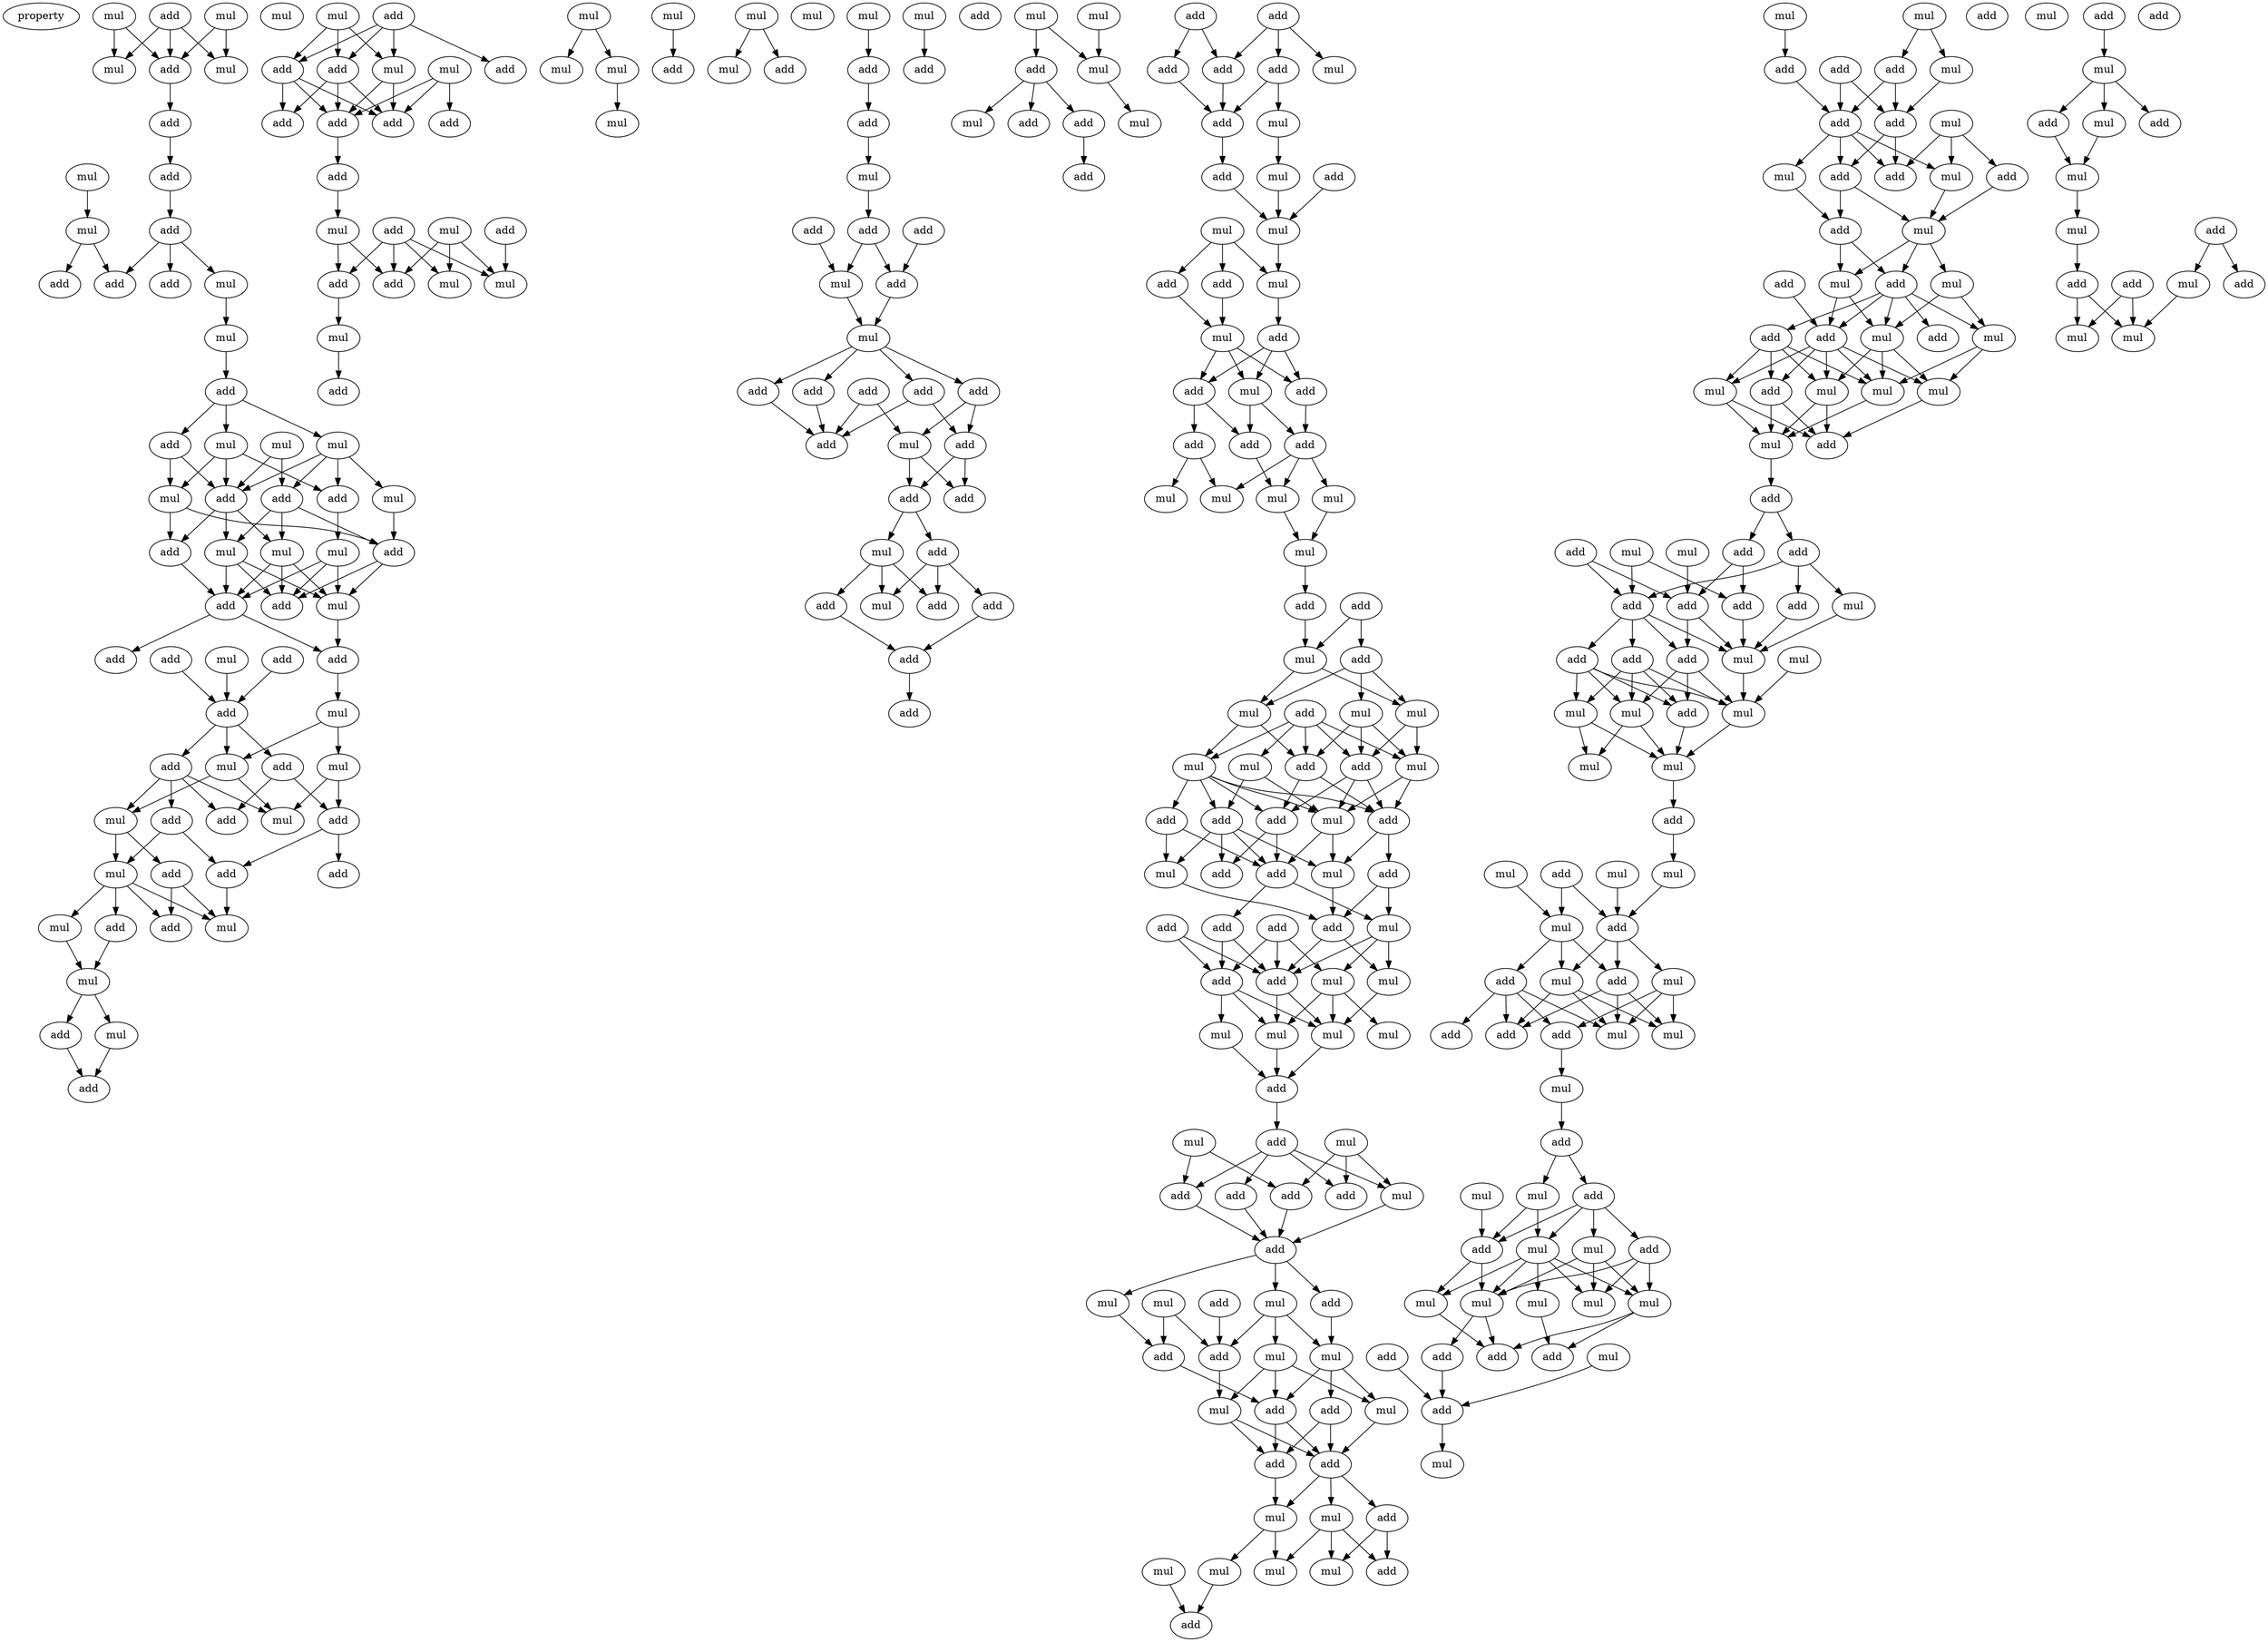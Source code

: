 digraph {
    node [fontcolor=black]
    property [mul=2,lf=1.6]
    0 [ label = mul ];
    1 [ label = add ];
    2 [ label = mul ];
    3 [ label = mul ];
    4 [ label = mul ];
    5 [ label = add ];
    6 [ label = add ];
    7 [ label = add ];
    8 [ label = mul ];
    9 [ label = add ];
    10 [ label = mul ];
    11 [ label = mul ];
    12 [ label = add ];
    13 [ label = add ];
    14 [ label = add ];
    15 [ label = mul ];
    16 [ label = mul ];
    17 [ label = add ];
    18 [ label = mul ];
    19 [ label = add ];
    20 [ label = mul ];
    21 [ label = mul ];
    22 [ label = add ];
    23 [ label = add ];
    24 [ label = add ];
    25 [ label = mul ];
    26 [ label = mul ];
    27 [ label = mul ];
    28 [ label = add ];
    29 [ label = mul ];
    30 [ label = add ];
    31 [ label = mul ];
    32 [ label = add ];
    33 [ label = add ];
    34 [ label = mul ];
    35 [ label = add ];
    36 [ label = add ];
    37 [ label = mul ];
    38 [ label = add ];
    39 [ label = add ];
    40 [ label = mul ];
    41 [ label = add ];
    42 [ label = add ];
    43 [ label = mul ];
    44 [ label = add ];
    45 [ label = mul ];
    46 [ label = add ];
    47 [ label = mul ];
    48 [ label = mul ];
    49 [ label = add ];
    50 [ label = add ];
    51 [ label = add ];
    52 [ label = add ];
    53 [ label = add ];
    54 [ label = mul ];
    55 [ label = mul ];
    56 [ label = mul ];
    57 [ label = add ];
    58 [ label = add ];
    59 [ label = mul ];
    60 [ label = add ];
    61 [ label = mul ];
    62 [ label = add ];
    63 [ label = add ];
    64 [ label = mul ];
    65 [ label = add ];
    66 [ label = add ];
    67 [ label = add ];
    68 [ label = mul ];
    69 [ label = mul ];
    70 [ label = add ];
    71 [ label = add ];
    72 [ label = add ];
    73 [ label = add ];
    74 [ label = add ];
    75 [ label = mul ];
    76 [ label = mul ];
    77 [ label = add ];
    78 [ label = add ];
    79 [ label = add ];
    80 [ label = add ];
    81 [ label = mul ];
    82 [ label = mul ];
    83 [ label = mul ];
    84 [ label = add ];
    85 [ label = mul ];
    86 [ label = mul ];
    87 [ label = mul ];
    88 [ label = mul ];
    89 [ label = mul ];
    90 [ label = mul ];
    91 [ label = add ];
    92 [ label = mul ];
    93 [ label = add ];
    94 [ label = mul ];
    95 [ label = mul ];
    96 [ label = add ];
    97 [ label = add ];
    98 [ label = mul ];
    99 [ label = add ];
    100 [ label = mul ];
    101 [ label = add ];
    102 [ label = add ];
    103 [ label = add ];
    104 [ label = mul ];
    105 [ label = add ];
    106 [ label = mul ];
    107 [ label = add ];
    108 [ label = add ];
    109 [ label = add ];
    110 [ label = add ];
    111 [ label = add ];
    112 [ label = mul ];
    113 [ label = add ];
    114 [ label = add ];
    115 [ label = add ];
    116 [ label = add ];
    117 [ label = add ];
    118 [ label = mul ];
    119 [ label = add ];
    120 [ label = add ];
    121 [ label = mul ];
    122 [ label = add ];
    123 [ label = add ];
    124 [ label = add ];
    125 [ label = mul ];
    126 [ label = add ];
    127 [ label = mul ];
    128 [ label = add ];
    129 [ label = mul ];
    130 [ label = mul ];
    131 [ label = add ];
    132 [ label = add ];
    133 [ label = mul ];
    134 [ label = add ];
    135 [ label = add ];
    136 [ label = add ];
    137 [ label = add ];
    138 [ label = add ];
    139 [ label = mul ];
    140 [ label = add ];
    141 [ label = mul ];
    142 [ label = add ];
    143 [ label = mul ];
    144 [ label = add ];
    145 [ label = add ];
    146 [ label = mul ];
    147 [ label = mul ];
    148 [ label = add ];
    149 [ label = add ];
    150 [ label = mul ];
    151 [ label = mul ];
    152 [ label = add ];
    153 [ label = add ];
    154 [ label = mul ];
    155 [ label = add ];
    156 [ label = add ];
    157 [ label = add ];
    158 [ label = add ];
    159 [ label = mul ];
    160 [ label = mul ];
    161 [ label = mul ];
    162 [ label = mul ];
    163 [ label = mul ];
    164 [ label = add ];
    165 [ label = add ];
    166 [ label = mul ];
    167 [ label = add ];
    168 [ label = mul ];
    169 [ label = add ];
    170 [ label = mul ];
    171 [ label = mul ];
    172 [ label = mul ];
    173 [ label = add ];
    174 [ label = add ];
    175 [ label = mul ];
    176 [ label = mul ];
    177 [ label = add ];
    178 [ label = mul ];
    179 [ label = add ];
    180 [ label = add ];
    181 [ label = add ];
    182 [ label = mul ];
    183 [ label = mul ];
    184 [ label = add ];
    185 [ label = add ];
    186 [ label = add ];
    187 [ label = add ];
    188 [ label = add ];
    189 [ label = add ];
    190 [ label = add ];
    191 [ label = mul ];
    192 [ label = add ];
    193 [ label = mul ];
    194 [ label = add ];
    195 [ label = mul ];
    196 [ label = mul ];
    197 [ label = mul ];
    198 [ label = mul ];
    199 [ label = mul ];
    200 [ label = add ];
    201 [ label = mul ];
    202 [ label = mul ];
    203 [ label = add ];
    204 [ label = add ];
    205 [ label = add ];
    206 [ label = add ];
    207 [ label = mul ];
    208 [ label = add ];
    209 [ label = add ];
    210 [ label = add ];
    211 [ label = mul ];
    212 [ label = mul ];
    213 [ label = add ];
    214 [ label = mul ];
    215 [ label = add ];
    216 [ label = add ];
    217 [ label = mul ];
    218 [ label = mul ];
    219 [ label = add ];
    220 [ label = mul ];
    221 [ label = add ];
    222 [ label = mul ];
    223 [ label = add ];
    224 [ label = add ];
    225 [ label = mul ];
    226 [ label = mul ];
    227 [ label = add ];
    228 [ label = mul ];
    229 [ label = mul ];
    230 [ label = mul ];
    231 [ label = mul ];
    232 [ label = add ];
    233 [ label = add ];
    234 [ label = mul ];
    235 [ label = mul ];
    236 [ label = add ];
    237 [ label = mul ];
    238 [ label = add ];
    239 [ label = add ];
    240 [ label = add ];
    241 [ label = add ];
    242 [ label = mul ];
    243 [ label = mul ];
    244 [ label = add ];
    245 [ label = add ];
    246 [ label = mul ];
    247 [ label = add ];
    248 [ label = add ];
    249 [ label = mul ];
    250 [ label = add ];
    251 [ label = add ];
    252 [ label = mul ];
    253 [ label = mul ];
    254 [ label = add ];
    255 [ label = mul ];
    256 [ label = add ];
    257 [ label = mul ];
    258 [ label = add ];
    259 [ label = add ];
    260 [ label = mul ];
    261 [ label = mul ];
    262 [ label = mul ];
    263 [ label = mul ];
    264 [ label = mul ];
    265 [ label = add ];
    266 [ label = add ];
    267 [ label = add ];
    268 [ label = add ];
    269 [ label = mul ];
    270 [ label = mul ];
    271 [ label = add ];
    272 [ label = add ];
    273 [ label = add ];
    274 [ label = add ];
    275 [ label = add ];
    276 [ label = mul ];
    277 [ label = add ];
    278 [ label = mul ];
    279 [ label = add ];
    280 [ label = add ];
    281 [ label = mul ];
    282 [ label = mul ];
    283 [ label = mul ];
    284 [ label = mul ];
    285 [ label = add ];
    286 [ label = mul ];
    287 [ label = mul ];
    288 [ label = add ];
    289 [ label = mul ];
    290 [ label = mul ];
    291 [ label = add ];
    292 [ label = mul ];
    293 [ label = mul ];
    294 [ label = add ];
    295 [ label = add ];
    296 [ label = mul ];
    297 [ label = mul ];
    298 [ label = add ];
    299 [ label = mul ];
    300 [ label = mul ];
    301 [ label = add ];
    302 [ label = add ];
    303 [ label = add ];
    304 [ label = mul ];
    305 [ label = add ];
    306 [ label = add ];
    307 [ label = mul ];
    308 [ label = mul ];
    309 [ label = mul ];
    310 [ label = add ];
    311 [ label = mul ];
    312 [ label = add ];
    313 [ label = mul ];
    314 [ label = mul ];
    315 [ label = mul ];
    316 [ label = mul ];
    317 [ label = mul ];
    318 [ label = mul ];
    319 [ label = add ];
    320 [ label = add ];
    321 [ label = add ];
    322 [ label = add ];
    323 [ label = add ];
    324 [ label = add ];
    325 [ label = mul ];
    326 [ label = mul ];
    327 [ label = add ];
    328 [ label = mul ];
    329 [ label = add ];
    330 [ label = mul ];
    331 [ label = add ];
    332 [ label = add ];
    333 [ label = mul ];
    334 [ label = add ];
    335 [ label = mul ];
    336 [ label = add ];
    337 [ label = add ];
    338 [ label = add ];
    339 [ label = mul ];
    340 [ label = mul ];
    341 [ label = mul ];
    0 -> 4 [ name = 0 ];
    0 -> 5 [ name = 1 ];
    1 -> 3 [ name = 2 ];
    1 -> 4 [ name = 3 ];
    1 -> 5 [ name = 4 ];
    2 -> 3 [ name = 5 ];
    2 -> 5 [ name = 6 ];
    5 -> 6 [ name = 7 ];
    6 -> 7 [ name = 8 ];
    7 -> 9 [ name = 9 ];
    8 -> 11 [ name = 10 ];
    9 -> 12 [ name = 11 ];
    9 -> 14 [ name = 12 ];
    9 -> 15 [ name = 13 ];
    11 -> 12 [ name = 14 ];
    11 -> 13 [ name = 15 ];
    15 -> 16 [ name = 16 ];
    16 -> 17 [ name = 17 ];
    17 -> 18 [ name = 18 ];
    17 -> 19 [ name = 19 ];
    17 -> 20 [ name = 20 ];
    18 -> 22 [ name = 21 ];
    18 -> 23 [ name = 22 ];
    18 -> 24 [ name = 23 ];
    18 -> 26 [ name = 24 ];
    19 -> 23 [ name = 25 ];
    19 -> 25 [ name = 26 ];
    20 -> 22 [ name = 27 ];
    20 -> 23 [ name = 28 ];
    20 -> 25 [ name = 29 ];
    21 -> 23 [ name = 30 ];
    21 -> 24 [ name = 31 ];
    22 -> 27 [ name = 32 ];
    23 -> 29 [ name = 33 ];
    23 -> 30 [ name = 34 ];
    23 -> 31 [ name = 35 ];
    24 -> 28 [ name = 36 ];
    24 -> 29 [ name = 37 ];
    24 -> 31 [ name = 38 ];
    25 -> 28 [ name = 39 ];
    25 -> 30 [ name = 40 ];
    26 -> 28 [ name = 41 ];
    27 -> 32 [ name = 42 ];
    27 -> 33 [ name = 43 ];
    27 -> 34 [ name = 44 ];
    28 -> 32 [ name = 45 ];
    28 -> 34 [ name = 46 ];
    29 -> 32 [ name = 47 ];
    29 -> 33 [ name = 48 ];
    29 -> 34 [ name = 49 ];
    30 -> 33 [ name = 50 ];
    31 -> 32 [ name = 51 ];
    31 -> 33 [ name = 52 ];
    31 -> 34 [ name = 53 ];
    33 -> 36 [ name = 54 ];
    33 -> 39 [ name = 55 ];
    34 -> 39 [ name = 56 ];
    35 -> 41 [ name = 57 ];
    37 -> 41 [ name = 58 ];
    38 -> 41 [ name = 59 ];
    39 -> 40 [ name = 60 ];
    40 -> 43 [ name = 61 ];
    40 -> 45 [ name = 62 ];
    41 -> 42 [ name = 63 ];
    41 -> 43 [ name = 64 ];
    41 -> 44 [ name = 65 ];
    42 -> 49 [ name = 66 ];
    42 -> 50 [ name = 67 ];
    43 -> 47 [ name = 68 ];
    43 -> 48 [ name = 69 ];
    44 -> 46 [ name = 70 ];
    44 -> 47 [ name = 71 ];
    44 -> 48 [ name = 72 ];
    44 -> 50 [ name = 73 ];
    45 -> 47 [ name = 74 ];
    45 -> 49 [ name = 75 ];
    46 -> 52 [ name = 76 ];
    46 -> 54 [ name = 77 ];
    48 -> 51 [ name = 78 ];
    48 -> 54 [ name = 79 ];
    49 -> 52 [ name = 80 ];
    49 -> 53 [ name = 81 ];
    51 -> 56 [ name = 82 ];
    51 -> 58 [ name = 83 ];
    52 -> 56 [ name = 84 ];
    54 -> 55 [ name = 85 ];
    54 -> 56 [ name = 86 ];
    54 -> 57 [ name = 87 ];
    54 -> 58 [ name = 88 ];
    55 -> 59 [ name = 89 ];
    57 -> 59 [ name = 90 ];
    59 -> 60 [ name = 91 ];
    59 -> 61 [ name = 92 ];
    60 -> 62 [ name = 93 ];
    61 -> 62 [ name = 94 ];
    63 -> 65 [ name = 95 ];
    63 -> 66 [ name = 96 ];
    63 -> 67 [ name = 97 ];
    63 -> 69 [ name = 98 ];
    64 -> 65 [ name = 99 ];
    64 -> 66 [ name = 100 ];
    64 -> 69 [ name = 101 ];
    65 -> 70 [ name = 102 ];
    65 -> 71 [ name = 103 ];
    65 -> 73 [ name = 104 ];
    66 -> 70 [ name = 105 ];
    66 -> 71 [ name = 106 ];
    66 -> 73 [ name = 107 ];
    68 -> 70 [ name = 108 ];
    68 -> 72 [ name = 109 ];
    68 -> 73 [ name = 110 ];
    69 -> 70 [ name = 111 ];
    69 -> 73 [ name = 112 ];
    73 -> 74 [ name = 113 ];
    74 -> 76 [ name = 114 ];
    75 -> 79 [ name = 115 ];
    75 -> 81 [ name = 116 ];
    75 -> 82 [ name = 117 ];
    76 -> 79 [ name = 118 ];
    76 -> 80 [ name = 119 ];
    77 -> 79 [ name = 120 ];
    77 -> 80 [ name = 121 ];
    77 -> 81 [ name = 122 ];
    77 -> 82 [ name = 123 ];
    78 -> 81 [ name = 124 ];
    80 -> 83 [ name = 125 ];
    83 -> 84 [ name = 126 ];
    85 -> 86 [ name = 127 ];
    85 -> 87 [ name = 128 ];
    87 -> 89 [ name = 129 ];
    88 -> 91 [ name = 130 ];
    90 -> 92 [ name = 131 ];
    90 -> 93 [ name = 132 ];
    95 -> 96 [ name = 133 ];
    96 -> 97 [ name = 134 ];
    97 -> 100 [ name = 135 ];
    98 -> 99 [ name = 136 ];
    100 -> 102 [ name = 137 ];
    101 -> 104 [ name = 138 ];
    102 -> 104 [ name = 139 ];
    102 -> 105 [ name = 140 ];
    103 -> 105 [ name = 141 ];
    104 -> 106 [ name = 142 ];
    105 -> 106 [ name = 143 ];
    106 -> 107 [ name = 144 ];
    106 -> 108 [ name = 145 ];
    106 -> 109 [ name = 146 ];
    106 -> 111 [ name = 147 ];
    107 -> 113 [ name = 148 ];
    107 -> 114 [ name = 149 ];
    108 -> 112 [ name = 150 ];
    108 -> 114 [ name = 151 ];
    109 -> 113 [ name = 152 ];
    110 -> 112 [ name = 153 ];
    110 -> 113 [ name = 154 ];
    111 -> 113 [ name = 155 ];
    112 -> 115 [ name = 156 ];
    112 -> 116 [ name = 157 ];
    114 -> 115 [ name = 158 ];
    114 -> 116 [ name = 159 ];
    115 -> 118 [ name = 160 ];
    115 -> 119 [ name = 161 ];
    118 -> 120 [ name = 162 ];
    118 -> 121 [ name = 163 ];
    118 -> 122 [ name = 164 ];
    119 -> 121 [ name = 165 ];
    119 -> 122 [ name = 166 ];
    119 -> 123 [ name = 167 ];
    120 -> 124 [ name = 168 ];
    123 -> 124 [ name = 169 ];
    124 -> 126 [ name = 170 ];
    125 -> 128 [ name = 171 ];
    125 -> 129 [ name = 172 ];
    127 -> 129 [ name = 173 ];
    128 -> 130 [ name = 174 ];
    128 -> 131 [ name = 175 ];
    128 -> 132 [ name = 176 ];
    129 -> 133 [ name = 177 ];
    132 -> 134 [ name = 178 ];
    135 -> 137 [ name = 179 ];
    135 -> 139 [ name = 180 ];
    135 -> 140 [ name = 181 ];
    136 -> 138 [ name = 182 ];
    136 -> 140 [ name = 183 ];
    137 -> 141 [ name = 184 ];
    137 -> 142 [ name = 185 ];
    138 -> 142 [ name = 186 ];
    140 -> 142 [ name = 187 ];
    141 -> 143 [ name = 188 ];
    142 -> 144 [ name = 189 ];
    143 -> 146 [ name = 190 ];
    144 -> 146 [ name = 191 ];
    145 -> 146 [ name = 192 ];
    146 -> 150 [ name = 193 ];
    147 -> 148 [ name = 194 ];
    147 -> 149 [ name = 195 ];
    147 -> 150 [ name = 196 ];
    148 -> 151 [ name = 197 ];
    149 -> 151 [ name = 198 ];
    150 -> 152 [ name = 199 ];
    151 -> 153 [ name = 200 ];
    151 -> 154 [ name = 201 ];
    151 -> 155 [ name = 202 ];
    152 -> 153 [ name = 203 ];
    152 -> 154 [ name = 204 ];
    152 -> 155 [ name = 205 ];
    153 -> 156 [ name = 206 ];
    154 -> 156 [ name = 207 ];
    154 -> 158 [ name = 208 ];
    155 -> 157 [ name = 209 ];
    155 -> 158 [ name = 210 ];
    156 -> 159 [ name = 211 ];
    156 -> 161 [ name = 212 ];
    156 -> 162 [ name = 213 ];
    157 -> 160 [ name = 214 ];
    157 -> 161 [ name = 215 ];
    158 -> 159 [ name = 216 ];
    159 -> 163 [ name = 217 ];
    162 -> 163 [ name = 218 ];
    163 -> 164 [ name = 219 ];
    164 -> 166 [ name = 220 ];
    165 -> 166 [ name = 221 ];
    165 -> 167 [ name = 222 ];
    166 -> 168 [ name = 223 ];
    166 -> 171 [ name = 224 ];
    167 -> 168 [ name = 225 ];
    167 -> 170 [ name = 226 ];
    167 -> 171 [ name = 227 ];
    168 -> 173 [ name = 228 ];
    168 -> 176 [ name = 229 ];
    169 -> 172 [ name = 230 ];
    169 -> 173 [ name = 231 ];
    169 -> 174 [ name = 232 ];
    169 -> 175 [ name = 233 ];
    169 -> 176 [ name = 234 ];
    170 -> 173 [ name = 235 ];
    170 -> 174 [ name = 236 ];
    170 -> 175 [ name = 237 ];
    171 -> 174 [ name = 238 ];
    171 -> 175 [ name = 239 ];
    172 -> 177 [ name = 240 ];
    172 -> 178 [ name = 241 ];
    173 -> 179 [ name = 242 ];
    173 -> 181 [ name = 243 ];
    174 -> 178 [ name = 244 ];
    174 -> 179 [ name = 245 ];
    174 -> 181 [ name = 246 ];
    175 -> 178 [ name = 247 ];
    175 -> 179 [ name = 248 ];
    176 -> 177 [ name = 249 ];
    176 -> 178 [ name = 250 ];
    176 -> 179 [ name = 251 ];
    176 -> 180 [ name = 252 ];
    176 -> 181 [ name = 253 ];
    177 -> 182 [ name = 254 ];
    177 -> 183 [ name = 255 ];
    177 -> 185 [ name = 256 ];
    177 -> 186 [ name = 257 ];
    178 -> 183 [ name = 258 ];
    178 -> 185 [ name = 259 ];
    179 -> 183 [ name = 260 ];
    179 -> 184 [ name = 261 ];
    180 -> 182 [ name = 262 ];
    180 -> 185 [ name = 263 ];
    181 -> 185 [ name = 264 ];
    181 -> 186 [ name = 265 ];
    182 -> 188 [ name = 266 ];
    183 -> 188 [ name = 267 ];
    184 -> 188 [ name = 268 ];
    184 -> 191 [ name = 269 ];
    185 -> 190 [ name = 270 ];
    185 -> 191 [ name = 271 ];
    187 -> 192 [ name = 272 ];
    187 -> 194 [ name = 273 ];
    188 -> 192 [ name = 274 ];
    188 -> 193 [ name = 275 ];
    189 -> 192 [ name = 276 ];
    189 -> 194 [ name = 277 ];
    189 -> 195 [ name = 278 ];
    190 -> 192 [ name = 279 ];
    190 -> 194 [ name = 280 ];
    191 -> 192 [ name = 281 ];
    191 -> 193 [ name = 282 ];
    191 -> 195 [ name = 283 ];
    192 -> 196 [ name = 284 ];
    192 -> 199 [ name = 285 ];
    193 -> 199 [ name = 286 ];
    194 -> 196 [ name = 287 ];
    194 -> 198 [ name = 288 ];
    194 -> 199 [ name = 289 ];
    195 -> 196 [ name = 290 ];
    195 -> 197 [ name = 291 ];
    195 -> 199 [ name = 292 ];
    196 -> 200 [ name = 293 ];
    198 -> 200 [ name = 294 ];
    199 -> 200 [ name = 295 ];
    200 -> 203 [ name = 296 ];
    201 -> 204 [ name = 297 ];
    201 -> 205 [ name = 298 ];
    202 -> 204 [ name = 299 ];
    202 -> 207 [ name = 300 ];
    202 -> 208 [ name = 301 ];
    203 -> 205 [ name = 302 ];
    203 -> 206 [ name = 303 ];
    203 -> 207 [ name = 304 ];
    203 -> 208 [ name = 305 ];
    204 -> 209 [ name = 306 ];
    205 -> 209 [ name = 307 ];
    206 -> 209 [ name = 308 ];
    207 -> 209 [ name = 309 ];
    209 -> 211 [ name = 310 ];
    209 -> 212 [ name = 311 ];
    209 -> 213 [ name = 312 ];
    210 -> 215 [ name = 313 ];
    211 -> 215 [ name = 314 ];
    211 -> 217 [ name = 315 ];
    211 -> 218 [ name = 316 ];
    212 -> 216 [ name = 317 ];
    213 -> 218 [ name = 318 ];
    214 -> 215 [ name = 319 ];
    214 -> 216 [ name = 320 ];
    215 -> 220 [ name = 321 ];
    216 -> 219 [ name = 322 ];
    217 -> 219 [ name = 323 ];
    217 -> 220 [ name = 324 ];
    217 -> 222 [ name = 325 ];
    218 -> 219 [ name = 326 ];
    218 -> 221 [ name = 327 ];
    218 -> 222 [ name = 328 ];
    219 -> 223 [ name = 329 ];
    219 -> 224 [ name = 330 ];
    220 -> 223 [ name = 331 ];
    220 -> 224 [ name = 332 ];
    221 -> 223 [ name = 333 ];
    221 -> 224 [ name = 334 ];
    222 -> 223 [ name = 335 ];
    223 -> 225 [ name = 336 ];
    223 -> 226 [ name = 337 ];
    223 -> 227 [ name = 338 ];
    224 -> 225 [ name = 339 ];
    225 -> 228 [ name = 340 ];
    225 -> 230 [ name = 341 ];
    226 -> 229 [ name = 342 ];
    226 -> 230 [ name = 343 ];
    226 -> 232 [ name = 344 ];
    227 -> 229 [ name = 345 ];
    227 -> 232 [ name = 346 ];
    228 -> 233 [ name = 347 ];
    231 -> 233 [ name = 348 ];
    234 -> 236 [ name = 349 ];
    234 -> 237 [ name = 350 ];
    235 -> 239 [ name = 351 ];
    236 -> 240 [ name = 352 ];
    236 -> 241 [ name = 353 ];
    237 -> 241 [ name = 354 ];
    238 -> 240 [ name = 355 ];
    238 -> 241 [ name = 356 ];
    239 -> 240 [ name = 357 ];
    240 -> 243 [ name = 358 ];
    240 -> 245 [ name = 359 ];
    240 -> 246 [ name = 360 ];
    240 -> 247 [ name = 361 ];
    241 -> 245 [ name = 362 ];
    241 -> 247 [ name = 363 ];
    242 -> 244 [ name = 364 ];
    242 -> 246 [ name = 365 ];
    242 -> 247 [ name = 366 ];
    243 -> 248 [ name = 367 ];
    244 -> 249 [ name = 368 ];
    245 -> 248 [ name = 369 ];
    245 -> 249 [ name = 370 ];
    246 -> 249 [ name = 371 ];
    248 -> 250 [ name = 372 ];
    248 -> 252 [ name = 373 ];
    249 -> 250 [ name = 374 ];
    249 -> 252 [ name = 375 ];
    249 -> 253 [ name = 376 ];
    250 -> 254 [ name = 377 ];
    250 -> 255 [ name = 378 ];
    250 -> 256 [ name = 379 ];
    250 -> 257 [ name = 380 ];
    250 -> 258 [ name = 381 ];
    251 -> 258 [ name = 382 ];
    252 -> 255 [ name = 383 ];
    252 -> 258 [ name = 384 ];
    253 -> 255 [ name = 385 ];
    253 -> 257 [ name = 386 ];
    255 -> 260 [ name = 387 ];
    255 -> 262 [ name = 388 ];
    255 -> 263 [ name = 389 ];
    256 -> 259 [ name = 390 ];
    256 -> 261 [ name = 391 ];
    256 -> 262 [ name = 392 ];
    256 -> 263 [ name = 393 ];
    257 -> 260 [ name = 394 ];
    257 -> 263 [ name = 395 ];
    258 -> 259 [ name = 396 ];
    258 -> 260 [ name = 397 ];
    258 -> 261 [ name = 398 ];
    258 -> 262 [ name = 399 ];
    258 -> 263 [ name = 400 ];
    259 -> 264 [ name = 401 ];
    259 -> 265 [ name = 402 ];
    260 -> 265 [ name = 403 ];
    261 -> 264 [ name = 404 ];
    261 -> 265 [ name = 405 ];
    262 -> 264 [ name = 406 ];
    262 -> 265 [ name = 407 ];
    263 -> 264 [ name = 408 ];
    264 -> 266 [ name = 409 ];
    266 -> 267 [ name = 410 ];
    266 -> 268 [ name = 411 ];
    267 -> 272 [ name = 412 ];
    267 -> 274 [ name = 413 ];
    268 -> 273 [ name = 414 ];
    268 -> 275 [ name = 415 ];
    268 -> 276 [ name = 416 ];
    269 -> 272 [ name = 417 ];
    269 -> 273 [ name = 418 ];
    270 -> 274 [ name = 419 ];
    271 -> 273 [ name = 420 ];
    271 -> 274 [ name = 421 ];
    272 -> 278 [ name = 422 ];
    273 -> 277 [ name = 423 ];
    273 -> 278 [ name = 424 ];
    273 -> 279 [ name = 425 ];
    273 -> 280 [ name = 426 ];
    274 -> 277 [ name = 427 ];
    274 -> 278 [ name = 428 ];
    275 -> 278 [ name = 429 ];
    276 -> 278 [ name = 430 ];
    277 -> 282 [ name = 431 ];
    277 -> 284 [ name = 432 ];
    277 -> 285 [ name = 433 ];
    278 -> 284 [ name = 434 ];
    279 -> 282 [ name = 435 ];
    279 -> 283 [ name = 436 ];
    279 -> 284 [ name = 437 ];
    279 -> 285 [ name = 438 ];
    280 -> 282 [ name = 439 ];
    280 -> 283 [ name = 440 ];
    280 -> 284 [ name = 441 ];
    280 -> 285 [ name = 442 ];
    281 -> 284 [ name = 443 ];
    282 -> 286 [ name = 444 ];
    282 -> 287 [ name = 445 ];
    283 -> 286 [ name = 446 ];
    283 -> 287 [ name = 447 ];
    284 -> 286 [ name = 448 ];
    285 -> 286 [ name = 449 ];
    286 -> 288 [ name = 450 ];
    288 -> 292 [ name = 451 ];
    289 -> 294 [ name = 452 ];
    290 -> 293 [ name = 453 ];
    291 -> 293 [ name = 454 ];
    291 -> 294 [ name = 455 ];
    292 -> 294 [ name = 456 ];
    293 -> 295 [ name = 457 ];
    293 -> 296 [ name = 458 ];
    293 -> 298 [ name = 459 ];
    294 -> 296 [ name = 460 ];
    294 -> 297 [ name = 461 ];
    294 -> 298 [ name = 462 ];
    295 -> 300 [ name = 463 ];
    295 -> 301 [ name = 464 ];
    295 -> 302 [ name = 465 ];
    295 -> 303 [ name = 466 ];
    296 -> 299 [ name = 467 ];
    296 -> 300 [ name = 468 ];
    296 -> 302 [ name = 469 ];
    297 -> 299 [ name = 470 ];
    297 -> 300 [ name = 471 ];
    297 -> 303 [ name = 472 ];
    298 -> 299 [ name = 473 ];
    298 -> 300 [ name = 474 ];
    298 -> 302 [ name = 475 ];
    303 -> 304 [ name = 476 ];
    304 -> 305 [ name = 477 ];
    305 -> 306 [ name = 478 ];
    305 -> 308 [ name = 479 ];
    306 -> 309 [ name = 480 ];
    306 -> 310 [ name = 481 ];
    306 -> 311 [ name = 482 ];
    306 -> 312 [ name = 483 ];
    307 -> 312 [ name = 484 ];
    308 -> 309 [ name = 485 ];
    308 -> 312 [ name = 486 ];
    309 -> 313 [ name = 487 ];
    309 -> 314 [ name = 488 ];
    309 -> 315 [ name = 489 ];
    309 -> 316 [ name = 490 ];
    309 -> 317 [ name = 491 ];
    310 -> 314 [ name = 492 ];
    310 -> 316 [ name = 493 ];
    310 -> 317 [ name = 494 ];
    311 -> 314 [ name = 495 ];
    311 -> 316 [ name = 496 ];
    311 -> 317 [ name = 497 ];
    312 -> 315 [ name = 498 ];
    312 -> 316 [ name = 499 ];
    313 -> 322 [ name = 500 ];
    314 -> 320 [ name = 501 ];
    314 -> 322 [ name = 502 ];
    315 -> 320 [ name = 503 ];
    316 -> 320 [ name = 504 ];
    316 -> 321 [ name = 505 ];
    318 -> 323 [ name = 506 ];
    319 -> 323 [ name = 507 ];
    321 -> 323 [ name = 508 ];
    323 -> 325 [ name = 509 ];
    327 -> 328 [ name = 510 ];
    328 -> 330 [ name = 511 ];
    328 -> 331 [ name = 512 ];
    328 -> 332 [ name = 513 ];
    330 -> 333 [ name = 514 ];
    332 -> 333 [ name = 515 ];
    333 -> 335 [ name = 516 ];
    334 -> 336 [ name = 517 ];
    334 -> 339 [ name = 518 ];
    335 -> 337 [ name = 519 ];
    337 -> 340 [ name = 520 ];
    337 -> 341 [ name = 521 ];
    338 -> 340 [ name = 522 ];
    338 -> 341 [ name = 523 ];
    339 -> 341 [ name = 524 ];
}
